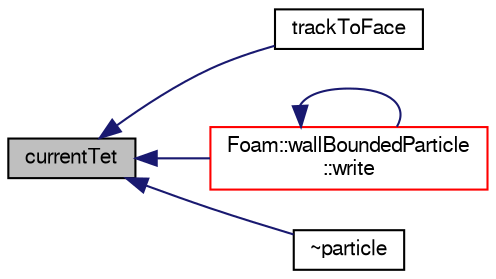 digraph "currentTet"
{
  bgcolor="transparent";
  edge [fontname="FreeSans",fontsize="10",labelfontname="FreeSans",labelfontsize="10"];
  node [fontname="FreeSans",fontsize="10",shape=record];
  rankdir="LR";
  Node3573 [label="currentTet",height=0.2,width=0.4,color="black", fillcolor="grey75", style="filled", fontcolor="black"];
  Node3573 -> Node3574 [dir="back",color="midnightblue",fontsize="10",style="solid",fontname="FreeSans"];
  Node3574 [label="trackToFace",height=0.2,width=0.4,color="black",URL="$a23586.html#a843767f232f5b61884dcd757558591e0"];
  Node3573 -> Node3575 [dir="back",color="midnightblue",fontsize="10",style="solid",fontname="FreeSans"];
  Node3575 [label="Foam::wallBoundedParticle\l::write",height=0.2,width=0.4,color="red",URL="$a28794.html#a60fb078e782ce6c02487ba12055d8f16",tooltip="Write the particle data. "];
  Node3575 -> Node3575 [dir="back",color="midnightblue",fontsize="10",style="solid",fontname="FreeSans"];
  Node3573 -> Node3587 [dir="back",color="midnightblue",fontsize="10",style="solid",fontname="FreeSans"];
  Node3587 [label="~particle",height=0.2,width=0.4,color="black",URL="$a23586.html#a21cc76910d09c0550f6ce9f2ed3b2f52",tooltip="Destructor. "];
}
